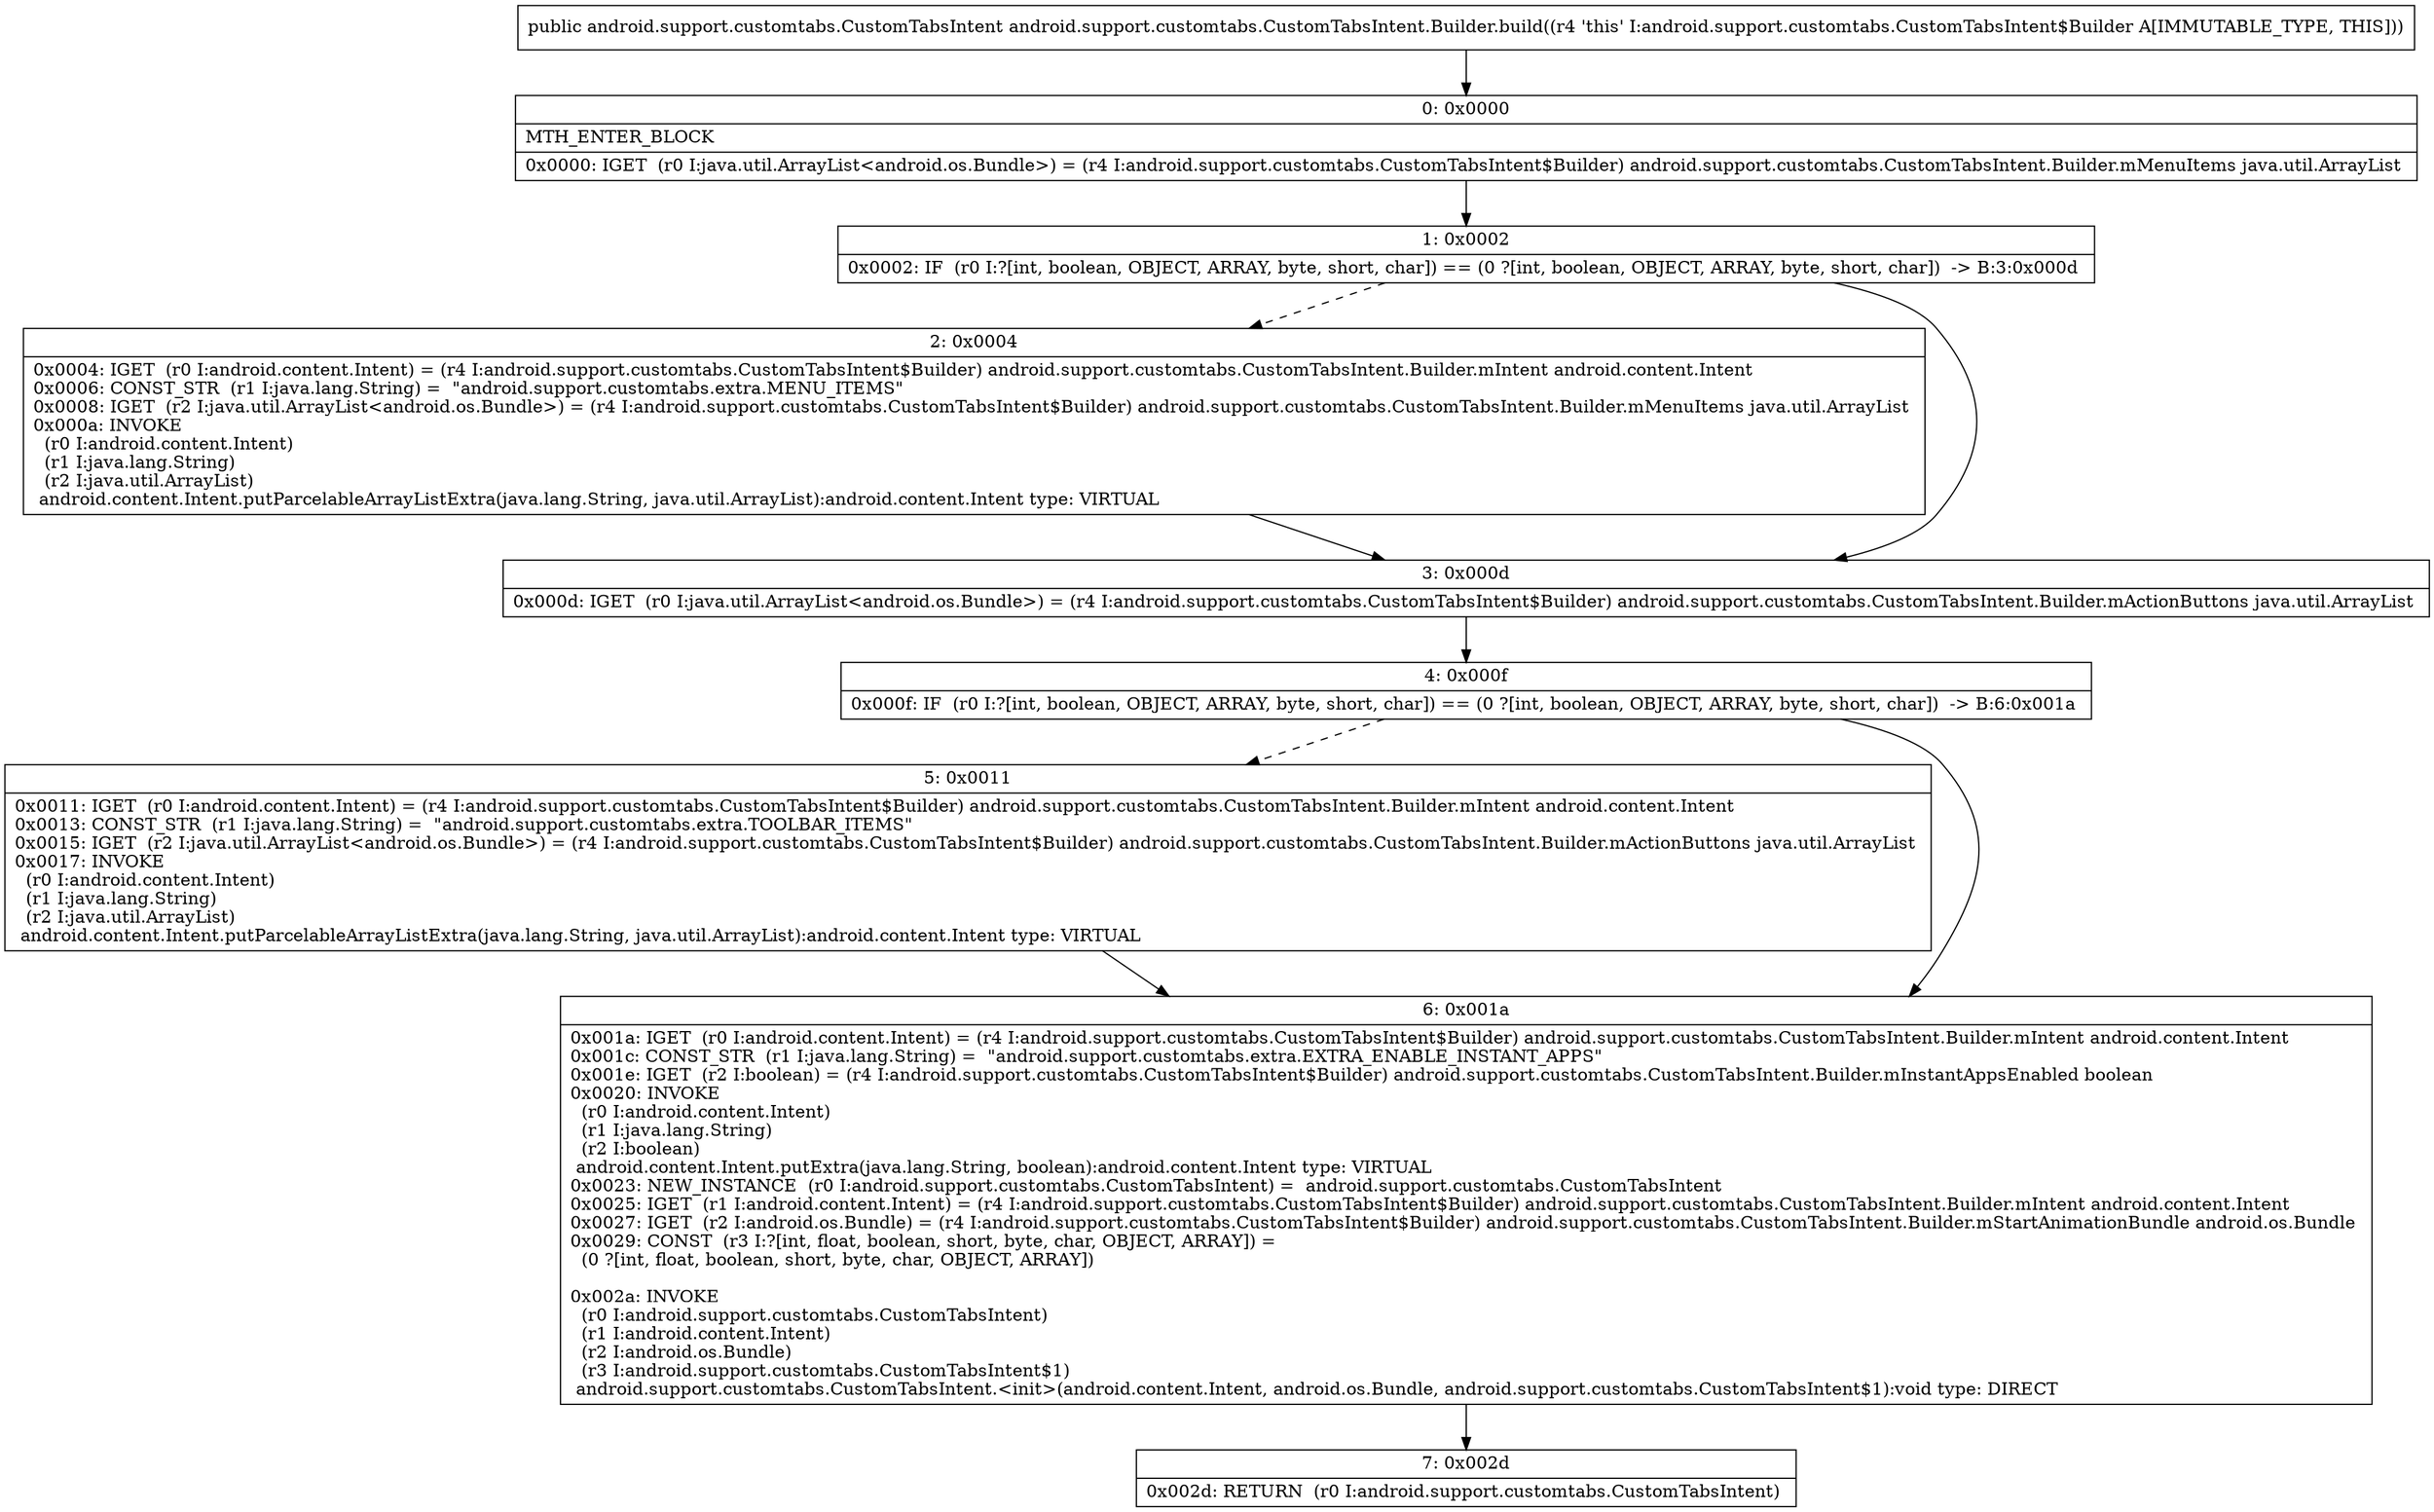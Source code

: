 digraph "CFG forandroid.support.customtabs.CustomTabsIntent.Builder.build()Landroid\/support\/customtabs\/CustomTabsIntent;" {
Node_0 [shape=record,label="{0\:\ 0x0000|MTH_ENTER_BLOCK\l|0x0000: IGET  (r0 I:java.util.ArrayList\<android.os.Bundle\>) = (r4 I:android.support.customtabs.CustomTabsIntent$Builder) android.support.customtabs.CustomTabsIntent.Builder.mMenuItems java.util.ArrayList \l}"];
Node_1 [shape=record,label="{1\:\ 0x0002|0x0002: IF  (r0 I:?[int, boolean, OBJECT, ARRAY, byte, short, char]) == (0 ?[int, boolean, OBJECT, ARRAY, byte, short, char])  \-\> B:3:0x000d \l}"];
Node_2 [shape=record,label="{2\:\ 0x0004|0x0004: IGET  (r0 I:android.content.Intent) = (r4 I:android.support.customtabs.CustomTabsIntent$Builder) android.support.customtabs.CustomTabsIntent.Builder.mIntent android.content.Intent \l0x0006: CONST_STR  (r1 I:java.lang.String) =  \"android.support.customtabs.extra.MENU_ITEMS\" \l0x0008: IGET  (r2 I:java.util.ArrayList\<android.os.Bundle\>) = (r4 I:android.support.customtabs.CustomTabsIntent$Builder) android.support.customtabs.CustomTabsIntent.Builder.mMenuItems java.util.ArrayList \l0x000a: INVOKE  \l  (r0 I:android.content.Intent)\l  (r1 I:java.lang.String)\l  (r2 I:java.util.ArrayList)\l android.content.Intent.putParcelableArrayListExtra(java.lang.String, java.util.ArrayList):android.content.Intent type: VIRTUAL \l}"];
Node_3 [shape=record,label="{3\:\ 0x000d|0x000d: IGET  (r0 I:java.util.ArrayList\<android.os.Bundle\>) = (r4 I:android.support.customtabs.CustomTabsIntent$Builder) android.support.customtabs.CustomTabsIntent.Builder.mActionButtons java.util.ArrayList \l}"];
Node_4 [shape=record,label="{4\:\ 0x000f|0x000f: IF  (r0 I:?[int, boolean, OBJECT, ARRAY, byte, short, char]) == (0 ?[int, boolean, OBJECT, ARRAY, byte, short, char])  \-\> B:6:0x001a \l}"];
Node_5 [shape=record,label="{5\:\ 0x0011|0x0011: IGET  (r0 I:android.content.Intent) = (r4 I:android.support.customtabs.CustomTabsIntent$Builder) android.support.customtabs.CustomTabsIntent.Builder.mIntent android.content.Intent \l0x0013: CONST_STR  (r1 I:java.lang.String) =  \"android.support.customtabs.extra.TOOLBAR_ITEMS\" \l0x0015: IGET  (r2 I:java.util.ArrayList\<android.os.Bundle\>) = (r4 I:android.support.customtabs.CustomTabsIntent$Builder) android.support.customtabs.CustomTabsIntent.Builder.mActionButtons java.util.ArrayList \l0x0017: INVOKE  \l  (r0 I:android.content.Intent)\l  (r1 I:java.lang.String)\l  (r2 I:java.util.ArrayList)\l android.content.Intent.putParcelableArrayListExtra(java.lang.String, java.util.ArrayList):android.content.Intent type: VIRTUAL \l}"];
Node_6 [shape=record,label="{6\:\ 0x001a|0x001a: IGET  (r0 I:android.content.Intent) = (r4 I:android.support.customtabs.CustomTabsIntent$Builder) android.support.customtabs.CustomTabsIntent.Builder.mIntent android.content.Intent \l0x001c: CONST_STR  (r1 I:java.lang.String) =  \"android.support.customtabs.extra.EXTRA_ENABLE_INSTANT_APPS\" \l0x001e: IGET  (r2 I:boolean) = (r4 I:android.support.customtabs.CustomTabsIntent$Builder) android.support.customtabs.CustomTabsIntent.Builder.mInstantAppsEnabled boolean \l0x0020: INVOKE  \l  (r0 I:android.content.Intent)\l  (r1 I:java.lang.String)\l  (r2 I:boolean)\l android.content.Intent.putExtra(java.lang.String, boolean):android.content.Intent type: VIRTUAL \l0x0023: NEW_INSTANCE  (r0 I:android.support.customtabs.CustomTabsIntent) =  android.support.customtabs.CustomTabsIntent \l0x0025: IGET  (r1 I:android.content.Intent) = (r4 I:android.support.customtabs.CustomTabsIntent$Builder) android.support.customtabs.CustomTabsIntent.Builder.mIntent android.content.Intent \l0x0027: IGET  (r2 I:android.os.Bundle) = (r4 I:android.support.customtabs.CustomTabsIntent$Builder) android.support.customtabs.CustomTabsIntent.Builder.mStartAnimationBundle android.os.Bundle \l0x0029: CONST  (r3 I:?[int, float, boolean, short, byte, char, OBJECT, ARRAY]) = \l  (0 ?[int, float, boolean, short, byte, char, OBJECT, ARRAY])\l \l0x002a: INVOKE  \l  (r0 I:android.support.customtabs.CustomTabsIntent)\l  (r1 I:android.content.Intent)\l  (r2 I:android.os.Bundle)\l  (r3 I:android.support.customtabs.CustomTabsIntent$1)\l android.support.customtabs.CustomTabsIntent.\<init\>(android.content.Intent, android.os.Bundle, android.support.customtabs.CustomTabsIntent$1):void type: DIRECT \l}"];
Node_7 [shape=record,label="{7\:\ 0x002d|0x002d: RETURN  (r0 I:android.support.customtabs.CustomTabsIntent) \l}"];
MethodNode[shape=record,label="{public android.support.customtabs.CustomTabsIntent android.support.customtabs.CustomTabsIntent.Builder.build((r4 'this' I:android.support.customtabs.CustomTabsIntent$Builder A[IMMUTABLE_TYPE, THIS])) }"];
MethodNode -> Node_0;
Node_0 -> Node_1;
Node_1 -> Node_2[style=dashed];
Node_1 -> Node_3;
Node_2 -> Node_3;
Node_3 -> Node_4;
Node_4 -> Node_5[style=dashed];
Node_4 -> Node_6;
Node_5 -> Node_6;
Node_6 -> Node_7;
}

